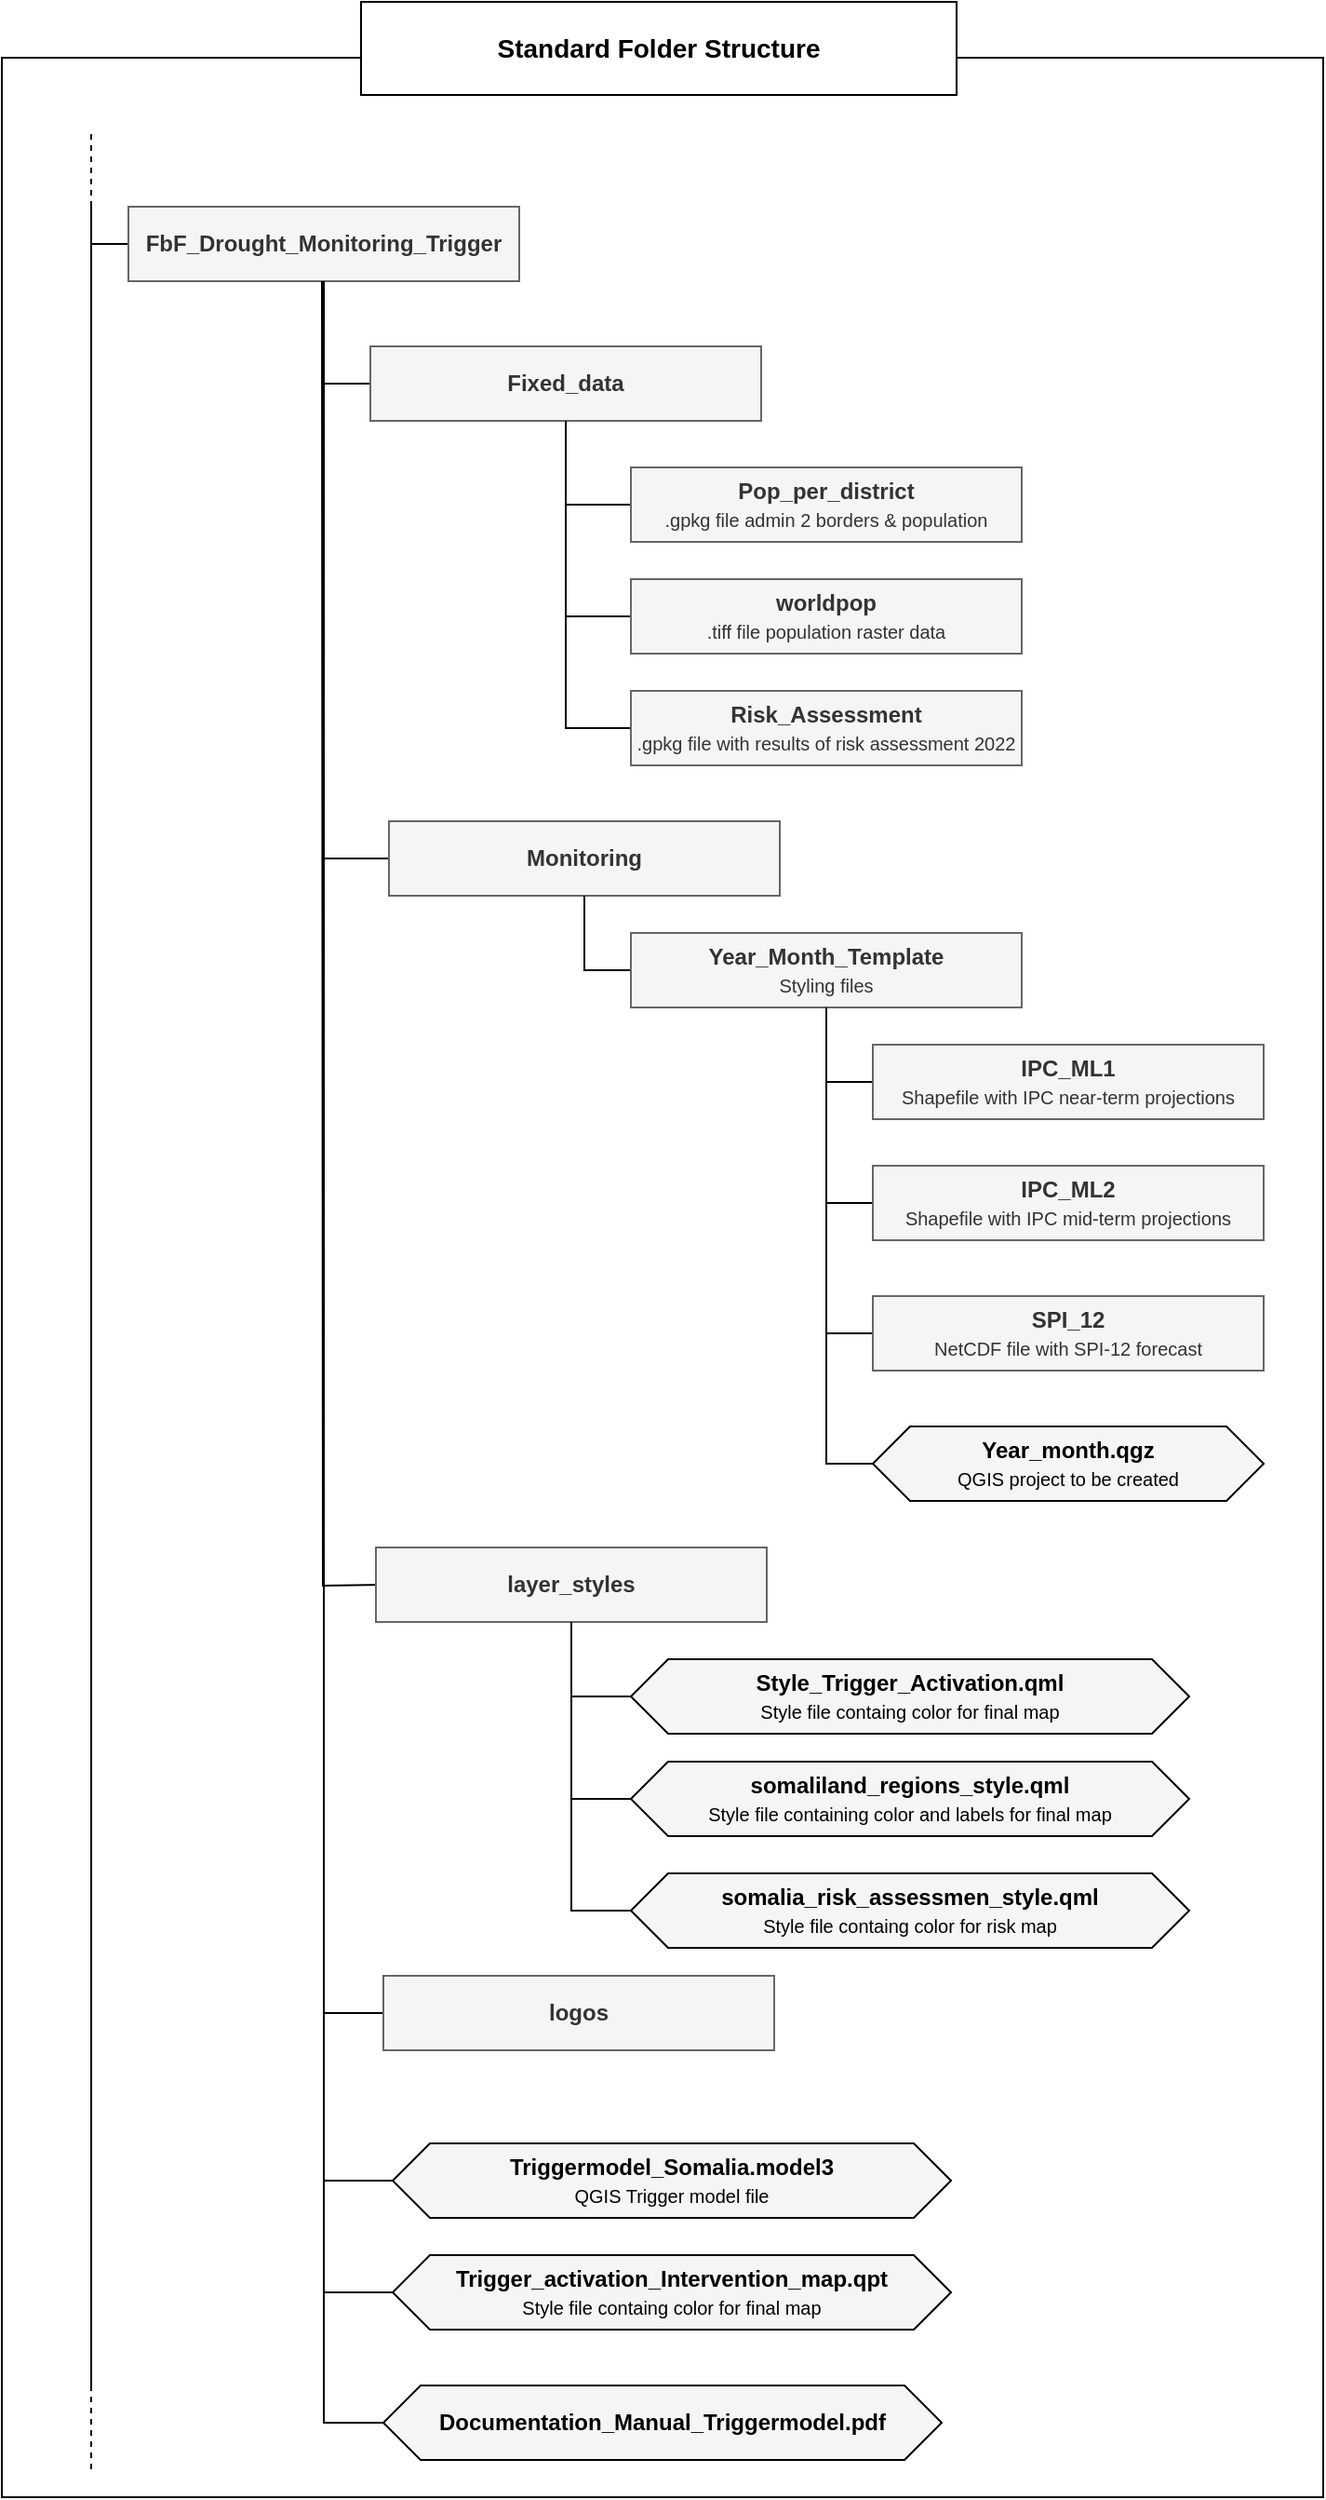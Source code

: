 <mxfile version="22.1.5" type="github">
  <diagram name="Seite-1" id="DYmZpvFpW-R7Gg1HzHR1">
    <mxGraphModel dx="2923" dy="1503" grid="1" gridSize="10" guides="1" tooltips="1" connect="1" arrows="1" fold="1" page="1" pageScale="1" pageWidth="827" pageHeight="1169" math="0" shadow="0">
      <root>
        <mxCell id="0" />
        <mxCell id="1" parent="0" />
        <mxCell id="rBDyEaz7XUgaB_4zMnyu-2" value="" style="rounded=0;whiteSpace=wrap;html=1;" parent="1" vertex="1">
          <mxGeometry x="192" y="250" width="710" height="1310" as="geometry" />
        </mxCell>
        <mxCell id="rBDyEaz7XUgaB_4zMnyu-3" value="" style="endArrow=none;html=1;rounded=0;" parent="1" edge="1">
          <mxGeometry width="50" height="50" relative="1" as="geometry">
            <mxPoint x="240" y="1500" as="sourcePoint" />
            <mxPoint x="240" y="330" as="targetPoint" />
          </mxGeometry>
        </mxCell>
        <mxCell id="rBDyEaz7XUgaB_4zMnyu-4" value="" style="endArrow=none;dashed=1;html=1;rounded=0;" parent="1" edge="1">
          <mxGeometry width="50" height="50" relative="1" as="geometry">
            <mxPoint x="240" y="330" as="sourcePoint" />
            <mxPoint x="240" y="290" as="targetPoint" />
          </mxGeometry>
        </mxCell>
        <mxCell id="rBDyEaz7XUgaB_4zMnyu-5" style="edgeStyle=orthogonalEdgeStyle;rounded=0;orthogonalLoop=1;jettySize=auto;html=1;endArrow=none;endFill=0;" parent="1" source="rBDyEaz7XUgaB_4zMnyu-6" edge="1">
          <mxGeometry relative="1" as="geometry">
            <mxPoint x="240" y="350" as="targetPoint" />
          </mxGeometry>
        </mxCell>
        <mxCell id="rBDyEaz7XUgaB_4zMnyu-6" value="&lt;b&gt;FbF_Drought_Monitoring_Trigger&lt;/b&gt;" style="rounded=0;whiteSpace=wrap;html=1;fillColor=#f5f5f5;fontColor=#333333;strokeColor=#666666;fontStyle=0" parent="1" vertex="1">
          <mxGeometry x="260" y="330" width="210" height="40" as="geometry" />
        </mxCell>
        <mxCell id="8eLrpo6SyWcruf2TeNTN-20" style="edgeStyle=orthogonalEdgeStyle;rounded=0;orthogonalLoop=1;jettySize=auto;html=1;entryX=0.5;entryY=1;entryDx=0;entryDy=0;exitX=0;exitY=0.5;exitDx=0;exitDy=0;endArrow=none;endFill=0;" parent="1" source="rBDyEaz7XUgaB_4zMnyu-8" target="rBDyEaz7XUgaB_4zMnyu-6" edge="1">
          <mxGeometry relative="1" as="geometry" />
        </mxCell>
        <mxCell id="rBDyEaz7XUgaB_4zMnyu-8" value="&lt;font style=&quot;&quot;&gt;&lt;b&gt;Fixed_data&lt;/b&gt;&lt;br&gt;&lt;/font&gt;" style="rounded=0;whiteSpace=wrap;html=1;fillColor=#f5f5f5;fontColor=#333333;strokeColor=#666666;fontStyle=0" parent="1" vertex="1">
          <mxGeometry x="390" y="405" width="210" height="40" as="geometry" />
        </mxCell>
        <mxCell id="8eLrpo6SyWcruf2TeNTN-21" style="edgeStyle=orthogonalEdgeStyle;rounded=0;orthogonalLoop=1;jettySize=auto;html=1;entryX=0.5;entryY=1;entryDx=0;entryDy=0;exitX=0;exitY=0.5;exitDx=0;exitDy=0;endArrow=none;endFill=0;" parent="1" source="rBDyEaz7XUgaB_4zMnyu-10" target="rBDyEaz7XUgaB_4zMnyu-6" edge="1">
          <mxGeometry relative="1" as="geometry" />
        </mxCell>
        <mxCell id="rBDyEaz7XUgaB_4zMnyu-10" value="&lt;font style=&quot;&quot;&gt;&lt;font style=&quot;&quot;&gt;&lt;b&gt;Monitoring&lt;/b&gt;&lt;/font&gt;&lt;br&gt;&lt;/font&gt;" style="rounded=0;whiteSpace=wrap;html=1;fillColor=#f5f5f5;fontColor=#333333;strokeColor=#666666;fontStyle=0" parent="1" vertex="1">
          <mxGeometry x="400" y="660" width="210" height="40" as="geometry" />
        </mxCell>
        <mxCell id="rBDyEaz7XUgaB_4zMnyu-11" style="edgeStyle=orthogonalEdgeStyle;rounded=0;orthogonalLoop=1;jettySize=auto;html=1;entryX=0.5;entryY=1;entryDx=0;entryDy=0;exitX=0;exitY=0.5;exitDx=0;exitDy=0;endArrow=none;endFill=0;" parent="1" source="rBDyEaz7XUgaB_4zMnyu-12" target="rBDyEaz7XUgaB_4zMnyu-10" edge="1">
          <mxGeometry relative="1" as="geometry" />
        </mxCell>
        <mxCell id="rBDyEaz7XUgaB_4zMnyu-12" value="&lt;font style=&quot;&quot;&gt;&lt;font style=&quot;&quot;&gt;&lt;b&gt;Year_Month_Template&lt;br&gt;&lt;/b&gt;&lt;/font&gt;&lt;span style=&quot;font-size: 10px;&quot;&gt;Styling files&lt;/span&gt;&lt;br&gt;&lt;/font&gt;" style="rounded=0;whiteSpace=wrap;html=1;fillColor=#f5f5f5;fontColor=#333333;strokeColor=#666666;fontStyle=0" parent="1" vertex="1">
          <mxGeometry x="530" y="720" width="210" height="40" as="geometry" />
        </mxCell>
        <mxCell id="rBDyEaz7XUgaB_4zMnyu-23" value="&lt;p class=&quot;MsoNormal&quot;&gt;&lt;font size=&quot;1&quot; style=&quot;&quot;&gt;&lt;b style=&quot;font-size: 14px;&quot;&gt;Standard Folder Structure&lt;/b&gt;&lt;/font&gt;&lt;/p&gt;" style="rounded=0;whiteSpace=wrap;html=1;" parent="1" vertex="1">
          <mxGeometry x="385" y="220" width="320" height="50" as="geometry" />
        </mxCell>
        <mxCell id="rBDyEaz7XUgaB_4zMnyu-42" value="" style="endArrow=none;dashed=1;html=1;rounded=0;" parent="1" edge="1">
          <mxGeometry width="50" height="50" relative="1" as="geometry">
            <mxPoint x="240" y="1545" as="sourcePoint" />
            <mxPoint x="240" y="1495" as="targetPoint" />
          </mxGeometry>
        </mxCell>
        <mxCell id="8eLrpo6SyWcruf2TeNTN-5" style="edgeStyle=orthogonalEdgeStyle;rounded=0;orthogonalLoop=1;jettySize=auto;html=1;entryX=0.5;entryY=1;entryDx=0;entryDy=0;exitX=0;exitY=0.5;exitDx=0;exitDy=0;endArrow=none;endFill=0;" parent="1" source="DHKMJk7bjbN0Lc8U2Itu-9" target="rBDyEaz7XUgaB_4zMnyu-6" edge="1">
          <mxGeometry relative="1" as="geometry" />
        </mxCell>
        <mxCell id="DHKMJk7bjbN0Lc8U2Itu-9" value="Triggermodel_Somalia.model3&lt;br style=&quot;font-size: 11px;&quot;&gt;&lt;font size=&quot;1&quot;&gt;&lt;span style=&quot;font-weight: 400;&quot;&gt;QGIS Trigger model file&lt;/span&gt;&lt;/font&gt;" style="shape=hexagon;perimeter=hexagonPerimeter2;whiteSpace=wrap;html=1;fixedSize=1;fillColor=#F5F5F5;fontStyle=1" parent="1" vertex="1">
          <mxGeometry x="402" y="1370" width="300" height="40" as="geometry" />
        </mxCell>
        <mxCell id="8eLrpo6SyWcruf2TeNTN-6" style="edgeStyle=orthogonalEdgeStyle;rounded=0;orthogonalLoop=1;jettySize=auto;html=1;entryX=0.5;entryY=1;entryDx=0;entryDy=0;exitX=0;exitY=0.5;exitDx=0;exitDy=0;endArrow=none;endFill=0;" parent="1" source="DHKMJk7bjbN0Lc8U2Itu-10" target="rBDyEaz7XUgaB_4zMnyu-6" edge="1">
          <mxGeometry relative="1" as="geometry" />
        </mxCell>
        <mxCell id="DHKMJk7bjbN0Lc8U2Itu-10" value="Trigger_activation_Intervention_map.qpt&lt;br style=&quot;font-size: 11px;&quot;&gt;&lt;font size=&quot;1&quot;&gt;&lt;span style=&quot;font-weight: normal;&quot;&gt;Style file containg color for final map&lt;/span&gt;&lt;/font&gt;" style="shape=hexagon;perimeter=hexagonPerimeter2;whiteSpace=wrap;html=1;fixedSize=1;fillColor=#F5F5F5;fontStyle=1" parent="1" vertex="1">
          <mxGeometry x="402" y="1430" width="300" height="40" as="geometry" />
        </mxCell>
        <mxCell id="8eLrpo6SyWcruf2TeNTN-15" style="edgeStyle=orthogonalEdgeStyle;rounded=0;orthogonalLoop=1;jettySize=auto;html=1;entryX=0.5;entryY=1;entryDx=0;entryDy=0;exitX=0;exitY=0.5;exitDx=0;exitDy=0;endArrow=none;endFill=0;" parent="1" source="8eLrpo6SyWcruf2TeNTN-11" target="rBDyEaz7XUgaB_4zMnyu-12" edge="1">
          <mxGeometry relative="1" as="geometry" />
        </mxCell>
        <mxCell id="8eLrpo6SyWcruf2TeNTN-11" value="&lt;font style=&quot;&quot;&gt;&lt;font style=&quot;&quot;&gt;&lt;b&gt;IPC_ML1&lt;br&gt;&lt;/b&gt;&lt;/font&gt;&lt;span style=&quot;font-size: 10px;&quot;&gt;Shapefile with IPC near-term projections&lt;/span&gt;&lt;br&gt;&lt;/font&gt;" style="rounded=0;whiteSpace=wrap;html=1;fillColor=#f5f5f5;fontColor=#333333;strokeColor=#666666;fontStyle=0" parent="1" vertex="1">
          <mxGeometry x="660" y="780" width="210" height="40" as="geometry" />
        </mxCell>
        <mxCell id="8eLrpo6SyWcruf2TeNTN-16" style="edgeStyle=orthogonalEdgeStyle;rounded=0;orthogonalLoop=1;jettySize=auto;html=1;entryX=0.5;entryY=1;entryDx=0;entryDy=0;exitX=0;exitY=0.5;exitDx=0;exitDy=0;endArrow=none;endFill=0;" parent="1" source="8eLrpo6SyWcruf2TeNTN-12" target="rBDyEaz7XUgaB_4zMnyu-12" edge="1">
          <mxGeometry relative="1" as="geometry" />
        </mxCell>
        <mxCell id="8eLrpo6SyWcruf2TeNTN-12" value="&lt;font style=&quot;&quot;&gt;&lt;font style=&quot;&quot;&gt;&lt;b&gt;IPC_ML2&lt;br&gt;&lt;/b&gt;&lt;/font&gt;&lt;span style=&quot;font-size: 7.5pt; line-height: 107%; font-family: Helvetica, sans-serif; background-image: initial; background-position: initial; background-size: initial; background-repeat: initial; background-attachment: initial; background-origin: initial; background-clip: initial;&quot;&gt;Shapefile with IPC mid-term projections&lt;/span&gt;&lt;br&gt;&lt;/font&gt;" style="rounded=0;whiteSpace=wrap;html=1;fillColor=#f5f5f5;fontColor=#333333;strokeColor=#666666;fontStyle=0" parent="1" vertex="1">
          <mxGeometry x="660" y="845" width="210" height="40" as="geometry" />
        </mxCell>
        <mxCell id="8eLrpo6SyWcruf2TeNTN-17" style="edgeStyle=orthogonalEdgeStyle;rounded=0;orthogonalLoop=1;jettySize=auto;html=1;entryX=0.5;entryY=1;entryDx=0;entryDy=0;exitX=0;exitY=0.5;exitDx=0;exitDy=0;endArrow=none;endFill=0;" parent="1" source="8eLrpo6SyWcruf2TeNTN-13" target="rBDyEaz7XUgaB_4zMnyu-12" edge="1">
          <mxGeometry relative="1" as="geometry" />
        </mxCell>
        <mxCell id="8eLrpo6SyWcruf2TeNTN-13" value="&lt;font style=&quot;&quot;&gt;&lt;font style=&quot;&quot;&gt;&lt;b&gt;SPI_12&lt;br&gt;&lt;/b&gt;&lt;/font&gt;&lt;span style=&quot;font-size: 10px;&quot;&gt;NetCDF file with SPI-12 forecast&lt;/span&gt;&lt;br&gt;&lt;/font&gt;" style="rounded=0;whiteSpace=wrap;html=1;fillColor=#f5f5f5;fontColor=#333333;strokeColor=#666666;fontStyle=0" parent="1" vertex="1">
          <mxGeometry x="660" y="915" width="210" height="40" as="geometry" />
        </mxCell>
        <mxCell id="8eLrpo6SyWcruf2TeNTN-19" style="edgeStyle=orthogonalEdgeStyle;rounded=0;orthogonalLoop=1;jettySize=auto;html=1;exitX=0;exitY=0.5;exitDx=0;exitDy=0;endArrow=none;endFill=0;" parent="1" source="8eLrpo6SyWcruf2TeNTN-14" target="rBDyEaz7XUgaB_4zMnyu-12" edge="1">
          <mxGeometry relative="1" as="geometry" />
        </mxCell>
        <mxCell id="8eLrpo6SyWcruf2TeNTN-14" value="Year_month.qgz&lt;br style=&quot;font-size: 11px;&quot;&gt;&lt;font size=&quot;1&quot;&gt;&lt;span style=&quot;font-weight: 400;&quot;&gt;QGIS project to be created&lt;/span&gt;&lt;/font&gt;" style="shape=hexagon;perimeter=hexagonPerimeter2;whiteSpace=wrap;html=1;fixedSize=1;fillColor=#F5F5F5;fontStyle=1" parent="1" vertex="1">
          <mxGeometry x="660" y="985" width="210" height="40" as="geometry" />
        </mxCell>
        <mxCell id="8eLrpo6SyWcruf2TeNTN-31" style="edgeStyle=orthogonalEdgeStyle;rounded=0;orthogonalLoop=1;jettySize=auto;html=1;entryX=0.5;entryY=1;entryDx=0;entryDy=0;exitX=0;exitY=0.5;exitDx=0;exitDy=0;endArrow=none;endFill=0;" parent="1" source="8eLrpo6SyWcruf2TeNTN-22" target="rBDyEaz7XUgaB_4zMnyu-8" edge="1">
          <mxGeometry relative="1" as="geometry" />
        </mxCell>
        <mxCell id="8eLrpo6SyWcruf2TeNTN-22" value="&lt;font style=&quot;&quot;&gt;&lt;b&gt;Pop_per_district&lt;br&gt;&lt;/b&gt;&lt;span style=&quot;font-size: 10px;&quot;&gt;.gpkg file admin 2 borders &amp;amp; population&lt;/span&gt;&lt;br&gt;&lt;/font&gt;" style="rounded=0;whiteSpace=wrap;html=1;fillColor=#f5f5f5;fontColor=#333333;strokeColor=#666666;fontStyle=0" parent="1" vertex="1">
          <mxGeometry x="530" y="470" width="210" height="40" as="geometry" />
        </mxCell>
        <mxCell id="8eLrpo6SyWcruf2TeNTN-33" style="edgeStyle=orthogonalEdgeStyle;rounded=0;orthogonalLoop=1;jettySize=auto;html=1;entryX=0.5;entryY=1;entryDx=0;entryDy=0;exitX=0;exitY=0.5;exitDx=0;exitDy=0;endArrow=none;endFill=0;" parent="1" source="8eLrpo6SyWcruf2TeNTN-32" target="rBDyEaz7XUgaB_4zMnyu-8" edge="1">
          <mxGeometry relative="1" as="geometry" />
        </mxCell>
        <mxCell id="8eLrpo6SyWcruf2TeNTN-32" value="&lt;font style=&quot;&quot;&gt;&lt;b&gt;worldpop&lt;br&gt;&lt;/b&gt;&lt;span style=&quot;font-size: 10px;&quot;&gt;.tiff file population raster data&lt;/span&gt;&lt;br&gt;&lt;/font&gt;" style="rounded=0;whiteSpace=wrap;html=1;fillColor=#f5f5f5;fontColor=#333333;strokeColor=#666666;fontStyle=0" parent="1" vertex="1">
          <mxGeometry x="530" y="530" width="210" height="40" as="geometry" />
        </mxCell>
        <mxCell id="mBs5PCzR9gYJVEHZNBFj-2" style="edgeStyle=orthogonalEdgeStyle;rounded=0;orthogonalLoop=1;jettySize=auto;html=1;entryX=0.5;entryY=1;entryDx=0;entryDy=0;exitX=0;exitY=0.5;exitDx=0;exitDy=0;endArrow=none;endFill=0;" parent="1" source="mBs5PCzR9gYJVEHZNBFj-1" target="rBDyEaz7XUgaB_4zMnyu-8" edge="1">
          <mxGeometry relative="1" as="geometry" />
        </mxCell>
        <mxCell id="mBs5PCzR9gYJVEHZNBFj-1" value="&lt;font style=&quot;&quot;&gt;&lt;b&gt;Risk_Assessment&lt;br&gt;&lt;/b&gt;&lt;span style=&quot;font-size: 10px;&quot;&gt;.gpkg file with results of risk assessment 2022&lt;/span&gt;&lt;br&gt;&lt;/font&gt;" style="rounded=0;whiteSpace=wrap;html=1;fillColor=#f5f5f5;fontColor=#333333;strokeColor=#666666;fontStyle=0" parent="1" vertex="1">
          <mxGeometry x="530" y="590" width="210" height="40" as="geometry" />
        </mxCell>
        <mxCell id="DvhhpN8TtrPtOAJuQpcn-7" style="edgeStyle=orthogonalEdgeStyle;rounded=0;orthogonalLoop=1;jettySize=auto;html=1;entryX=0.5;entryY=1;entryDx=0;entryDy=0;exitX=0;exitY=0.5;exitDx=0;exitDy=0;endArrow=none;endFill=0;" edge="1" parent="1" source="DvhhpN8TtrPtOAJuQpcn-3" target="rBDyEaz7XUgaB_4zMnyu-6">
          <mxGeometry relative="1" as="geometry" />
        </mxCell>
        <mxCell id="DvhhpN8TtrPtOAJuQpcn-3" value="&lt;p class=&quot;MsoNormal&quot;&gt;Documentation_Manual_Triggermodel.pdf&lt;/p&gt;" style="shape=hexagon;perimeter=hexagonPerimeter2;whiteSpace=wrap;html=1;fixedSize=1;fillColor=#F5F5F5;fontStyle=1" vertex="1" parent="1">
          <mxGeometry x="397" y="1500" width="300" height="40" as="geometry" />
        </mxCell>
        <mxCell id="DvhhpN8TtrPtOAJuQpcn-22" style="edgeStyle=orthogonalEdgeStyle;rounded=0;orthogonalLoop=1;jettySize=auto;html=1;endArrow=none;endFill=0;" edge="1" parent="1">
          <mxGeometry relative="1" as="geometry">
            <mxPoint x="364" y="370" as="targetPoint" />
            <mxPoint x="397" y="1070" as="sourcePoint" />
          </mxGeometry>
        </mxCell>
        <mxCell id="DvhhpN8TtrPtOAJuQpcn-8" value="&lt;font style=&quot;&quot;&gt;&lt;b&gt;layer_styles&lt;/b&gt;&lt;br&gt;&lt;/font&gt;" style="rounded=0;whiteSpace=wrap;html=1;fillColor=#f5f5f5;fontColor=#333333;strokeColor=#666666;fontStyle=0" vertex="1" parent="1">
          <mxGeometry x="393" y="1050" width="210" height="40" as="geometry" />
        </mxCell>
        <mxCell id="DvhhpN8TtrPtOAJuQpcn-17" style="edgeStyle=orthogonalEdgeStyle;rounded=0;orthogonalLoop=1;jettySize=auto;html=1;entryX=0.5;entryY=1;entryDx=0;entryDy=0;exitX=0;exitY=0.5;exitDx=0;exitDy=0;endArrow=none;endFill=0;" edge="1" parent="1" source="DvhhpN8TtrPtOAJuQpcn-14" target="DvhhpN8TtrPtOAJuQpcn-8">
          <mxGeometry relative="1" as="geometry" />
        </mxCell>
        <mxCell id="DvhhpN8TtrPtOAJuQpcn-14" value="&lt;p class=&quot;MsoNormal&quot;&gt;Style_Trigger_Activation.qml&lt;br style=&quot;border-color: var(--border-color); font-size: 11px;&quot;&gt;&lt;font style=&quot;border-color: var(--border-color); font-weight: normal;&quot; size=&quot;1&quot;&gt;Style file containg color for final map&lt;/font&gt;&lt;br&gt;&lt;/p&gt;" style="shape=hexagon;perimeter=hexagonPerimeter2;whiteSpace=wrap;html=1;fixedSize=1;fillColor=#F5F5F5;fontStyle=1" vertex="1" parent="1">
          <mxGeometry x="530" y="1110" width="300" height="40" as="geometry" />
        </mxCell>
        <mxCell id="DvhhpN8TtrPtOAJuQpcn-18" style="edgeStyle=orthogonalEdgeStyle;rounded=0;orthogonalLoop=1;jettySize=auto;html=1;entryX=0.5;entryY=1;entryDx=0;entryDy=0;exitX=0;exitY=0.5;exitDx=0;exitDy=0;endArrow=none;endFill=0;" edge="1" parent="1" source="DvhhpN8TtrPtOAJuQpcn-15" target="DvhhpN8TtrPtOAJuQpcn-8">
          <mxGeometry relative="1" as="geometry" />
        </mxCell>
        <mxCell id="DvhhpN8TtrPtOAJuQpcn-15" value="somaliland_regions_style.qml&lt;br style=&quot;font-size: 11px;&quot;&gt;&lt;font size=&quot;1&quot;&gt;&lt;span style=&quot;font-weight: 400;&quot;&gt;Style file containing color and labels for final map&lt;/span&gt;&lt;/font&gt;" style="shape=hexagon;perimeter=hexagonPerimeter2;whiteSpace=wrap;html=1;fixedSize=1;fillColor=#F5F5F5;fontStyle=1" vertex="1" parent="1">
          <mxGeometry x="530" y="1165" width="300" height="40" as="geometry" />
        </mxCell>
        <mxCell id="DvhhpN8TtrPtOAJuQpcn-19" style="edgeStyle=orthogonalEdgeStyle;rounded=0;orthogonalLoop=1;jettySize=auto;html=1;entryX=0.5;entryY=1;entryDx=0;entryDy=0;endArrow=none;endFill=0;exitX=0;exitY=0.5;exitDx=0;exitDy=0;" edge="1" parent="1" source="DvhhpN8TtrPtOAJuQpcn-16" target="DvhhpN8TtrPtOAJuQpcn-8">
          <mxGeometry relative="1" as="geometry" />
        </mxCell>
        <mxCell id="DvhhpN8TtrPtOAJuQpcn-16" value="somalia_risk_assessmen_style.qml&lt;br style=&quot;font-size: 11px;&quot;&gt;&lt;font size=&quot;1&quot;&gt;&lt;span style=&quot;font-weight: normal;&quot;&gt;Style file containg color for risk map&lt;/span&gt;&lt;/font&gt;" style="shape=hexagon;perimeter=hexagonPerimeter2;whiteSpace=wrap;html=1;fixedSize=1;fillColor=#F5F5F5;fontStyle=1" vertex="1" parent="1">
          <mxGeometry x="530" y="1225" width="300" height="40" as="geometry" />
        </mxCell>
        <mxCell id="DvhhpN8TtrPtOAJuQpcn-21" style="edgeStyle=orthogonalEdgeStyle;rounded=0;orthogonalLoop=1;jettySize=auto;html=1;entryX=0.5;entryY=1;entryDx=0;entryDy=0;exitX=0;exitY=0.5;exitDx=0;exitDy=0;endArrow=none;endFill=0;" edge="1" parent="1" source="DvhhpN8TtrPtOAJuQpcn-20" target="rBDyEaz7XUgaB_4zMnyu-6">
          <mxGeometry relative="1" as="geometry" />
        </mxCell>
        <mxCell id="DvhhpN8TtrPtOAJuQpcn-20" value="&lt;font style=&quot;&quot;&gt;&lt;b&gt;logos&lt;/b&gt;&lt;br&gt;&lt;/font&gt;" style="rounded=0;whiteSpace=wrap;html=1;fillColor=#f5f5f5;fontColor=#333333;strokeColor=#666666;fontStyle=0" vertex="1" parent="1">
          <mxGeometry x="397" y="1280" width="210" height="40" as="geometry" />
        </mxCell>
      </root>
    </mxGraphModel>
  </diagram>
</mxfile>
